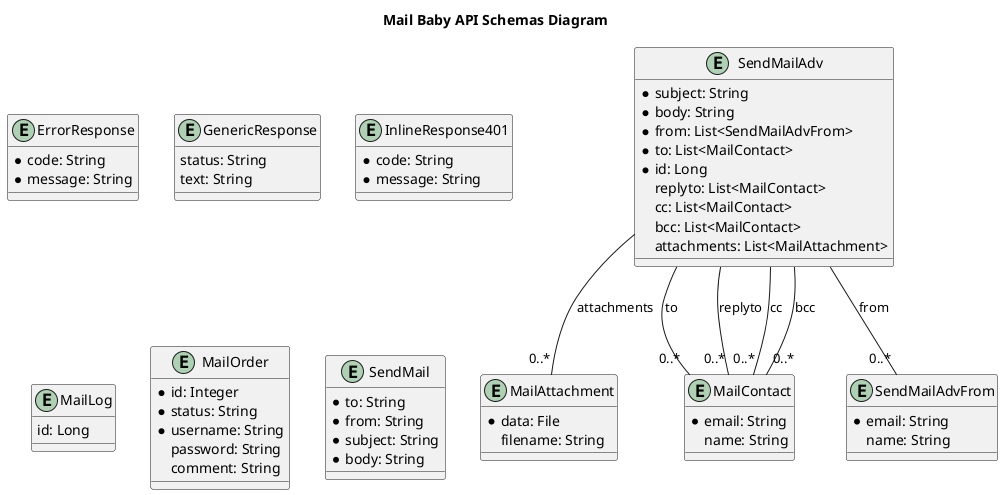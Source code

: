 @startuml

title Mail Baby API Schemas Diagram

entity ErrorResponse { 
    * code: String
    * message: String
}

entity GenericResponse { 
    status: String
    text: String
}

entity InlineResponse401 { 
    * code: String
    * message: String
}

entity MailAttachment { 
    * data: File
    filename: String
}

entity MailContact { 
    * email: String
    name: String
}

entity MailLog { 
    id: Long
}

entity MailOrder { 
    * id: Integer
    * status: String
    * username: String
    password: String
    comment: String
}

entity SendMail { 
    * to: String
    * from: String
    * subject: String
    * body: String
}

entity SendMailAdv { 
    * subject: String
    * body: String
    * from: List<SendMailAdvFrom>
    * to: List<MailContact>
    * id: Long
    replyto: List<MailContact>
    cc: List<MailContact>
    bcc: List<MailContact>
    attachments: List<MailAttachment>
}

entity SendMailAdvFrom { 
    * email: String
    name: String
}


SendMailAdv -- "0..*" SendMailAdvFrom : from
SendMailAdv -- "0..*" MailContact : to
SendMailAdv -- "0..*" MailContact : replyto
SendMailAdv -- "0..*" MailContact : cc
SendMailAdv -- "0..*" MailContact : bcc
SendMailAdv -- "0..*" MailAttachment : attachments

@enduml